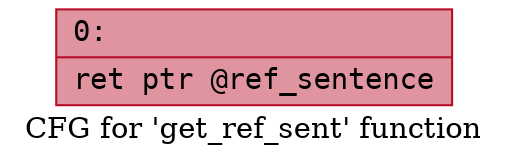 digraph "CFG for 'get_ref_sent' function" {
	label="CFG for 'get_ref_sent' function";

	Node0x6000031fa530 [shape=record,color="#b70d28ff", style=filled, fillcolor="#b70d2870" fontname="Courier",label="{0:\l|  ret ptr @ref_sentence\l}"];
}
